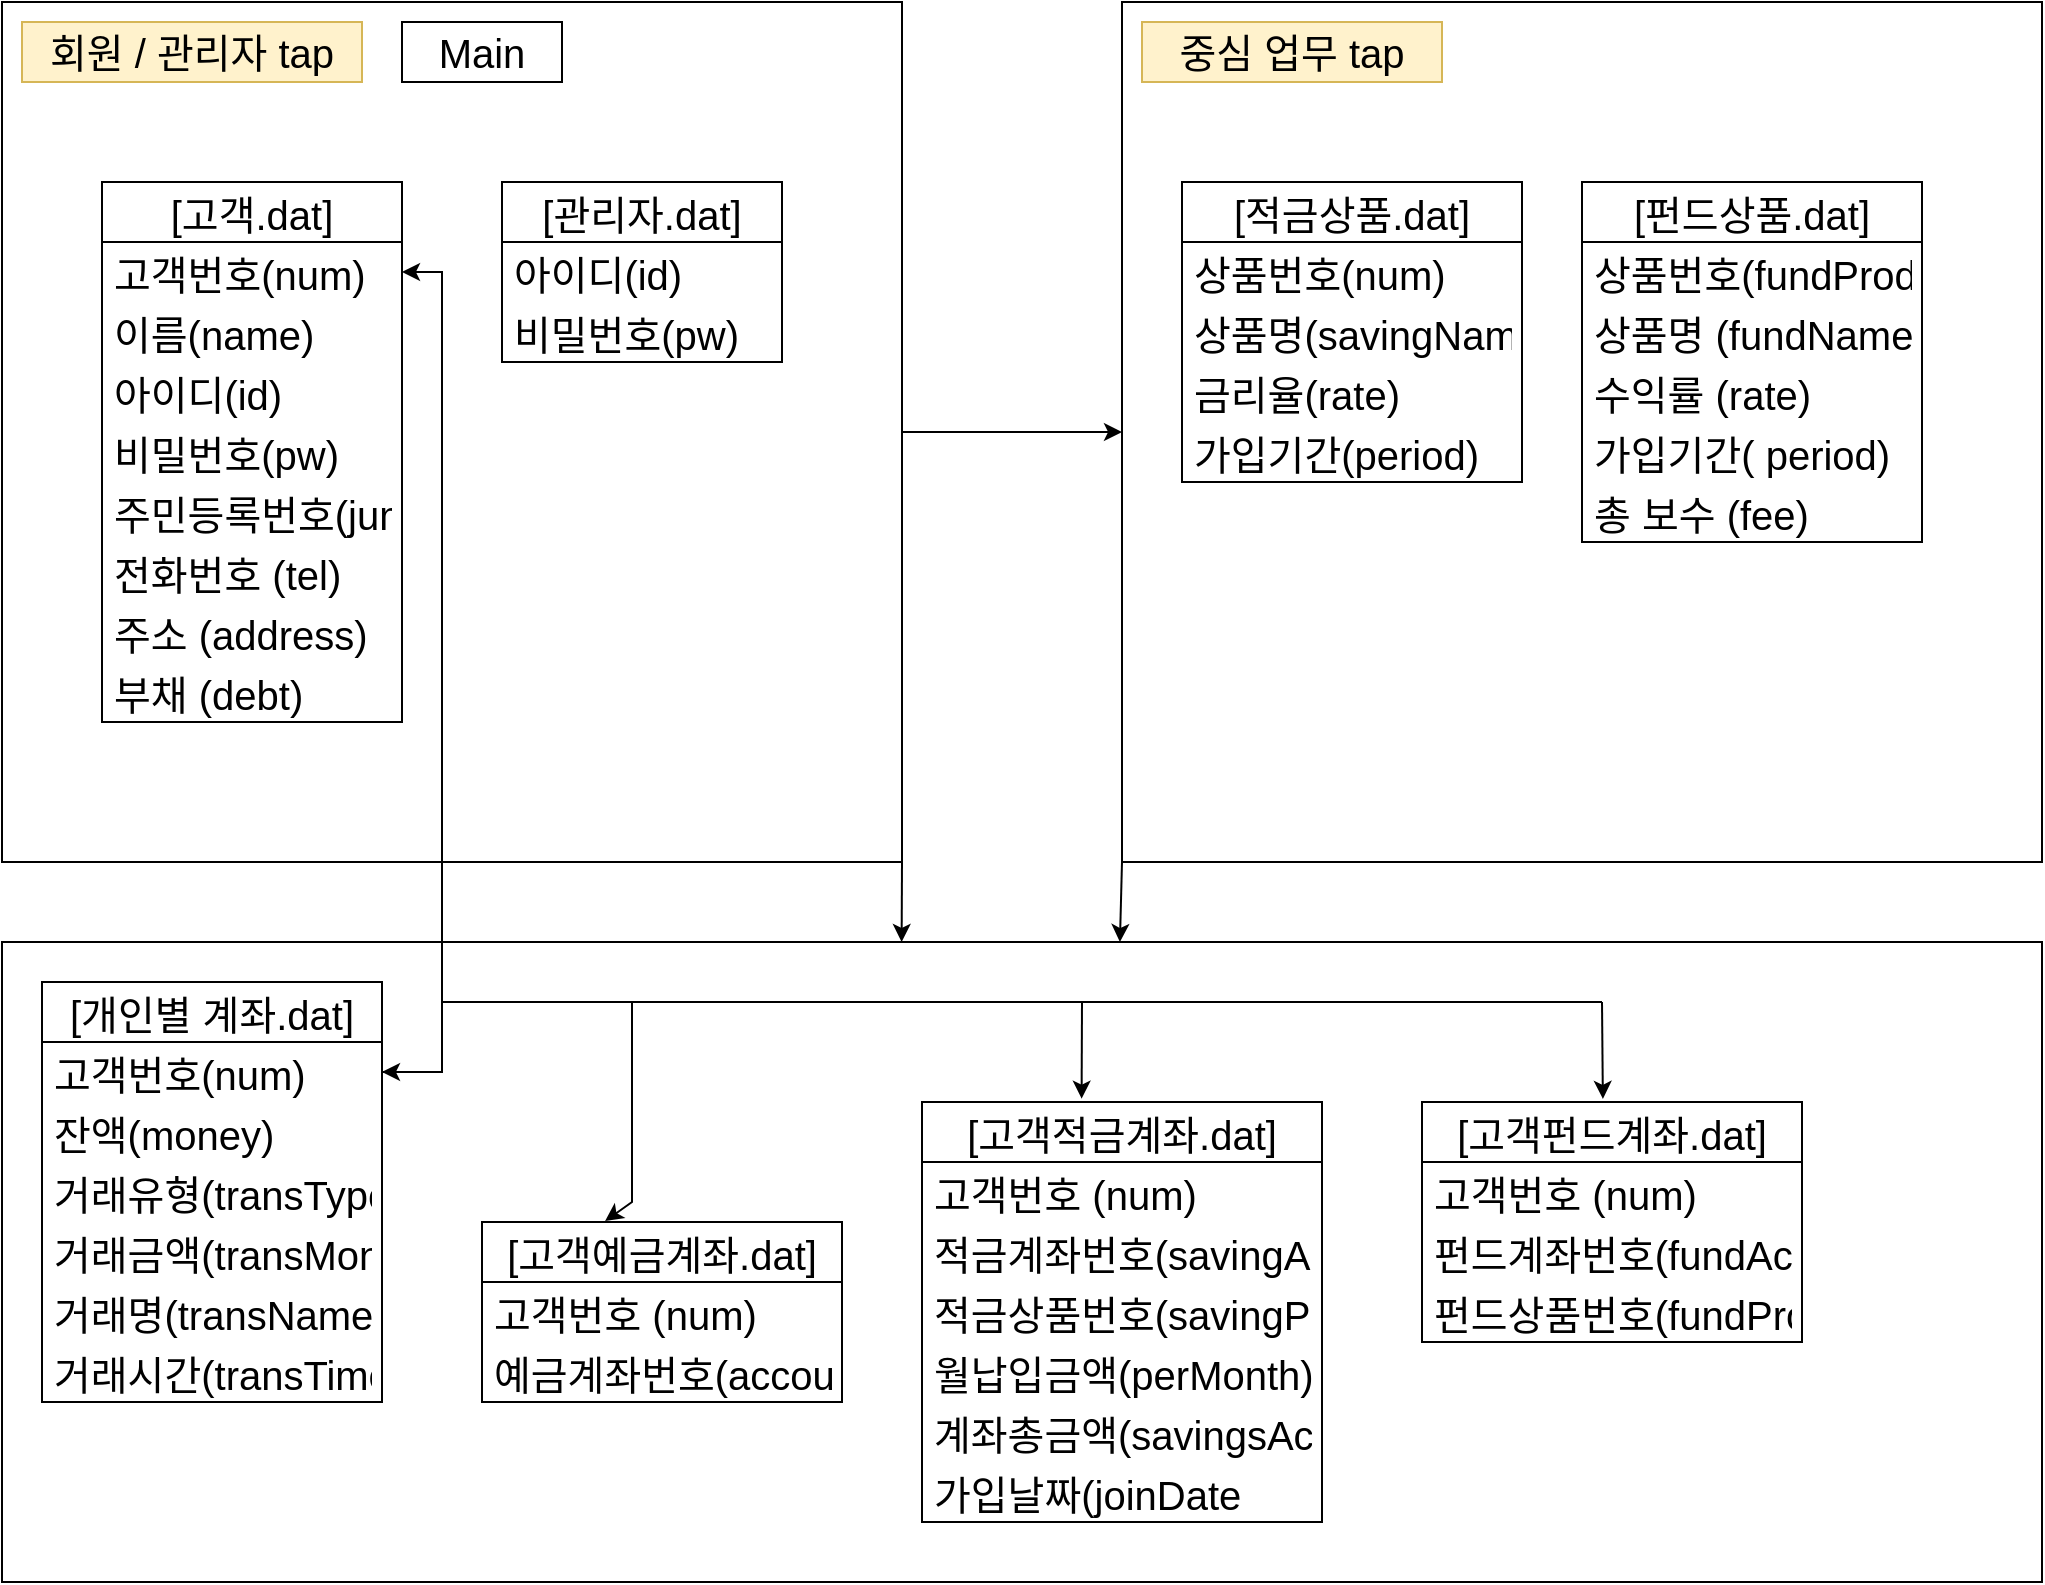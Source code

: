<mxfile version="16.2.7" type="google"><diagram id="c8Rtevm30Wm60MIuRb1-" name="Page-1"><mxGraphModel dx="1614" dy="939" grid="1" gridSize="10" guides="1" tooltips="1" connect="1" arrows="1" fold="1" page="1" pageScale="1" pageWidth="1600" pageHeight="900" math="0" shadow="0"><root><mxCell id="0"/><mxCell id="1" parent="0"/><mxCell id="PKqNennW9rr0nQ8M2Zh8-2" style="edgeStyle=orthogonalEdgeStyle;rounded=0;orthogonalLoop=1;jettySize=auto;html=1;entryX=0;entryY=0.5;entryDx=0;entryDy=0;fontSize=20;" parent="1" source="3FXXUth3fN6K4UcuscYr-1" target="3FXXUth3fN6K4UcuscYr-16" edge="1"><mxGeometry relative="1" as="geometry"/></mxCell><mxCell id="3FXXUth3fN6K4UcuscYr-1" value="" style="rounded=0;whiteSpace=wrap;html=1;fontSize=20;" parent="1" vertex="1"><mxGeometry x="110" y="100" width="450" height="430" as="geometry"/></mxCell><mxCell id="3FXXUth3fN6K4UcuscYr-2" value="[고객.dat]" style="swimlane;fontStyle=0;childLayout=stackLayout;horizontal=1;startSize=30;horizontalStack=0;resizeParent=1;resizeParentMax=0;resizeLast=0;collapsible=1;marginBottom=0;fontSize=20;" parent="1" vertex="1"><mxGeometry x="160" y="190" width="150" height="270" as="geometry"><mxRectangle x="130" y="120" width="80" height="30" as="alternateBounds"/></mxGeometry></mxCell><mxCell id="2JBThtPWfpSF671pRo0i-16" value="고객번호(num)" style="text;strokeColor=none;fillColor=none;align=left;verticalAlign=middle;spacingLeft=4;spacingRight=4;overflow=hidden;points=[[0,0.5],[1,0.5]];portConstraint=eastwest;rotatable=0;fontSize=20;" parent="3FXXUth3fN6K4UcuscYr-2" vertex="1"><mxGeometry y="30" width="150" height="30" as="geometry"/></mxCell><mxCell id="3FXXUth3fN6K4UcuscYr-3" value="이름(name)" style="text;strokeColor=none;fillColor=none;align=left;verticalAlign=middle;spacingLeft=4;spacingRight=4;overflow=hidden;points=[[0,0.5],[1,0.5]];portConstraint=eastwest;rotatable=0;fontSize=20;" parent="3FXXUth3fN6K4UcuscYr-2" vertex="1"><mxGeometry y="60" width="150" height="30" as="geometry"/></mxCell><mxCell id="3FXXUth3fN6K4UcuscYr-4" value="아이디(id)" style="text;strokeColor=none;fillColor=none;align=left;verticalAlign=middle;spacingLeft=4;spacingRight=4;overflow=hidden;points=[[0,0.5],[1,0.5]];portConstraint=eastwest;rotatable=0;fontSize=20;" parent="3FXXUth3fN6K4UcuscYr-2" vertex="1"><mxGeometry y="90" width="150" height="30" as="geometry"/></mxCell><mxCell id="3FXXUth3fN6K4UcuscYr-5" value="비밀번호(pw)" style="text;strokeColor=none;fillColor=none;align=left;verticalAlign=middle;spacingLeft=4;spacingRight=4;overflow=hidden;points=[[0,0.5],[1,0.5]];portConstraint=eastwest;rotatable=0;fontSize=20;" parent="3FXXUth3fN6K4UcuscYr-2" vertex="1"><mxGeometry y="120" width="150" height="30" as="geometry"/></mxCell><mxCell id="3FXXUth3fN6K4UcuscYr-7" value="주민등록번호(jumin)" style="text;strokeColor=none;fillColor=none;align=left;verticalAlign=middle;spacingLeft=4;spacingRight=4;overflow=hidden;points=[[0,0.5],[1,0.5]];portConstraint=eastwest;rotatable=0;fontSize=20;" parent="3FXXUth3fN6K4UcuscYr-2" vertex="1"><mxGeometry y="150" width="150" height="30" as="geometry"/></mxCell><mxCell id="3FXXUth3fN6K4UcuscYr-8" value="전화번호 (tel)" style="text;strokeColor=none;fillColor=none;align=left;verticalAlign=middle;spacingLeft=4;spacingRight=4;overflow=hidden;points=[[0,0.5],[1,0.5]];portConstraint=eastwest;rotatable=0;fontSize=20;" parent="3FXXUth3fN6K4UcuscYr-2" vertex="1"><mxGeometry y="180" width="150" height="30" as="geometry"/></mxCell><mxCell id="3FXXUth3fN6K4UcuscYr-9" value="주소 (address)" style="text;strokeColor=none;fillColor=none;align=left;verticalAlign=middle;spacingLeft=4;spacingRight=4;overflow=hidden;points=[[0,0.5],[1,0.5]];portConstraint=eastwest;rotatable=0;fontSize=20;" parent="3FXXUth3fN6K4UcuscYr-2" vertex="1"><mxGeometry y="210" width="150" height="30" as="geometry"/></mxCell><mxCell id="3FXXUth3fN6K4UcuscYr-10" value="부채 (debt)" style="text;strokeColor=none;fillColor=none;align=left;verticalAlign=middle;spacingLeft=4;spacingRight=4;overflow=hidden;points=[[0,0.5],[1,0.5]];portConstraint=eastwest;rotatable=0;fontSize=20;" parent="3FXXUth3fN6K4UcuscYr-2" vertex="1"><mxGeometry y="240" width="150" height="30" as="geometry"/></mxCell><mxCell id="3FXXUth3fN6K4UcuscYr-11" value="회원 / 관리자 tap" style="rounded=0;whiteSpace=wrap;html=1;fontSize=20;fillColor=#fff2cc;strokeColor=#d6b656;" parent="1" vertex="1"><mxGeometry x="120" y="110" width="170" height="30" as="geometry"/></mxCell><mxCell id="3FXXUth3fN6K4UcuscYr-12" value="[관리자.dat]" style="swimlane;fontStyle=0;childLayout=stackLayout;horizontal=1;startSize=30;horizontalStack=0;resizeParent=1;resizeParentMax=0;resizeLast=0;collapsible=1;marginBottom=0;fontSize=20;" parent="1" vertex="1"><mxGeometry x="360" y="190" width="140" height="90" as="geometry"/></mxCell><mxCell id="3FXXUth3fN6K4UcuscYr-14" value="아이디(id)" style="text;strokeColor=none;fillColor=none;align=left;verticalAlign=middle;spacingLeft=4;spacingRight=4;overflow=hidden;points=[[0,0.5],[1,0.5]];portConstraint=eastwest;rotatable=0;fontSize=20;" parent="3FXXUth3fN6K4UcuscYr-12" vertex="1"><mxGeometry y="30" width="140" height="30" as="geometry"/></mxCell><mxCell id="3FXXUth3fN6K4UcuscYr-15" value="비밀번호(pw)" style="text;strokeColor=none;fillColor=none;align=left;verticalAlign=middle;spacingLeft=4;spacingRight=4;overflow=hidden;points=[[0,0.5],[1,0.5]];portConstraint=eastwest;rotatable=0;fontSize=20;" parent="3FXXUth3fN6K4UcuscYr-12" vertex="1"><mxGeometry y="60" width="140" height="30" as="geometry"/></mxCell><mxCell id="2JBThtPWfpSF671pRo0i-15" value="" style="edgeStyle=none;rounded=0;orthogonalLoop=1;jettySize=auto;html=1;exitX=0;exitY=1;exitDx=0;exitDy=0;entryX=0.548;entryY=0;entryDx=0;entryDy=0;entryPerimeter=0;fontSize=20;" parent="1" source="3FXXUth3fN6K4UcuscYr-16" target="3FXXUth3fN6K4UcuscYr-27" edge="1"><mxGeometry relative="1" as="geometry"/></mxCell><mxCell id="3FXXUth3fN6K4UcuscYr-16" value="" style="rounded=0;whiteSpace=wrap;html=1;fontSize=20;" parent="1" vertex="1"><mxGeometry x="670" y="100" width="460" height="430" as="geometry"/></mxCell><mxCell id="3FXXUth3fN6K4UcuscYr-17" value="[적금상품.dat]" style="swimlane;fontStyle=0;childLayout=stackLayout;horizontal=1;startSize=30;horizontalStack=0;resizeParent=1;resizeParentMax=0;resizeLast=0;collapsible=1;marginBottom=0;fontSize=20;" parent="1" vertex="1"><mxGeometry x="700" y="190" width="170" height="150" as="geometry"/></mxCell><mxCell id="5YI1JZlAYASLdTXjgeff-20" value="상품번호(num)" style="text;strokeColor=none;fillColor=none;align=left;verticalAlign=middle;spacingLeft=4;spacingRight=4;overflow=hidden;points=[[0,0.5],[1,0.5]];portConstraint=eastwest;rotatable=0;fontSize=20;" parent="3FXXUth3fN6K4UcuscYr-17" vertex="1"><mxGeometry y="30" width="170" height="30" as="geometry"/></mxCell><mxCell id="3FXXUth3fN6K4UcuscYr-18" value="상품명(savingName)" style="text;strokeColor=none;fillColor=none;align=left;verticalAlign=middle;spacingLeft=4;spacingRight=4;overflow=hidden;points=[[0,0.5],[1,0.5]];portConstraint=eastwest;rotatable=0;fontSize=20;" parent="3FXXUth3fN6K4UcuscYr-17" vertex="1"><mxGeometry y="60" width="170" height="30" as="geometry"/></mxCell><mxCell id="3FXXUth3fN6K4UcuscYr-19" value="금리율(rate)" style="text;strokeColor=none;fillColor=none;align=left;verticalAlign=middle;spacingLeft=4;spacingRight=4;overflow=hidden;points=[[0,0.5],[1,0.5]];portConstraint=eastwest;rotatable=0;fontSize=20;" parent="3FXXUth3fN6K4UcuscYr-17" vertex="1"><mxGeometry y="90" width="170" height="30" as="geometry"/></mxCell><mxCell id="3FXXUth3fN6K4UcuscYr-20" value="가입기간(period)" style="text;strokeColor=none;fillColor=none;align=left;verticalAlign=middle;spacingLeft=4;spacingRight=4;overflow=hidden;points=[[0,0.5],[1,0.5]];portConstraint=eastwest;rotatable=0;fontSize=20;" parent="3FXXUth3fN6K4UcuscYr-17" vertex="1"><mxGeometry y="120" width="170" height="30" as="geometry"/></mxCell><mxCell id="3FXXUth3fN6K4UcuscYr-21" value="중심 업무 tap" style="rounded=0;whiteSpace=wrap;html=1;fontSize=20;fillColor=#fff2cc;strokeColor=#d6b656;" parent="1" vertex="1"><mxGeometry x="680" y="110" width="150" height="30" as="geometry"/></mxCell><mxCell id="3FXXUth3fN6K4UcuscYr-22" value="[펀드상품.dat]" style="swimlane;fontStyle=0;childLayout=stackLayout;horizontal=1;startSize=30;horizontalStack=0;resizeParent=1;resizeParentMax=0;resizeLast=0;collapsible=1;marginBottom=0;fontSize=20;" parent="1" vertex="1"><mxGeometry x="900" y="190" width="170" height="180" as="geometry"/></mxCell><mxCell id="5YI1JZlAYASLdTXjgeff-21" value="상품번호(fundProductName)" style="text;strokeColor=none;fillColor=none;align=left;verticalAlign=middle;spacingLeft=4;spacingRight=4;overflow=hidden;points=[[0,0.5],[1,0.5]];portConstraint=eastwest;rotatable=0;fontSize=20;" parent="3FXXUth3fN6K4UcuscYr-22" vertex="1"><mxGeometry y="30" width="170" height="30" as="geometry"/></mxCell><mxCell id="3FXXUth3fN6K4UcuscYr-23" value="상품명 (fundName)" style="text;strokeColor=none;fillColor=none;align=left;verticalAlign=middle;spacingLeft=4;spacingRight=4;overflow=hidden;points=[[0,0.5],[1,0.5]];portConstraint=eastwest;rotatable=0;fontSize=20;" parent="3FXXUth3fN6K4UcuscYr-22" vertex="1"><mxGeometry y="60" width="170" height="30" as="geometry"/></mxCell><mxCell id="3FXXUth3fN6K4UcuscYr-24" value="수익률 (rate)" style="text;strokeColor=none;fillColor=none;align=left;verticalAlign=middle;spacingLeft=4;spacingRight=4;overflow=hidden;points=[[0,0.5],[1,0.5]];portConstraint=eastwest;rotatable=0;fontSize=20;" parent="3FXXUth3fN6K4UcuscYr-22" vertex="1"><mxGeometry y="90" width="170" height="30" as="geometry"/></mxCell><mxCell id="3FXXUth3fN6K4UcuscYr-25" value="가입기간( period)" style="text;strokeColor=none;fillColor=none;align=left;verticalAlign=middle;spacingLeft=4;spacingRight=4;overflow=hidden;points=[[0,0.5],[1,0.5]];portConstraint=eastwest;rotatable=0;fontSize=20;" parent="3FXXUth3fN6K4UcuscYr-22" vertex="1"><mxGeometry y="120" width="170" height="30" as="geometry"/></mxCell><mxCell id="3FXXUth3fN6K4UcuscYr-26" value="총 보수 (fee)" style="text;strokeColor=none;fillColor=none;align=left;verticalAlign=middle;spacingLeft=4;spacingRight=4;overflow=hidden;points=[[0,0.5],[1,0.5]];portConstraint=eastwest;rotatable=0;fontSize=20;" parent="3FXXUth3fN6K4UcuscYr-22" vertex="1"><mxGeometry y="150" width="170" height="30" as="geometry"/></mxCell><mxCell id="3FXXUth3fN6K4UcuscYr-27" value="" style="rounded=0;whiteSpace=wrap;html=1;fontSize=20;" parent="1" vertex="1"><mxGeometry x="110" y="570" width="1020" height="320" as="geometry"/></mxCell><mxCell id="3FXXUth3fN6K4UcuscYr-28" value="[개인별 계좌.dat]" style="swimlane;fontStyle=0;childLayout=stackLayout;horizontal=1;startSize=30;horizontalStack=0;resizeParent=1;resizeParentMax=0;resizeLast=0;collapsible=1;marginBottom=0;fontSize=20;" parent="1" vertex="1"><mxGeometry x="130" y="590" width="170" height="210" as="geometry"/></mxCell><mxCell id="3FXXUth3fN6K4UcuscYr-29" value="고객번호(num)" style="text;strokeColor=none;fillColor=none;align=left;verticalAlign=middle;spacingLeft=4;spacingRight=4;overflow=hidden;points=[[0,0.5],[1,0.5]];portConstraint=eastwest;rotatable=0;fontSize=20;" parent="3FXXUth3fN6K4UcuscYr-28" vertex="1"><mxGeometry y="30" width="170" height="30" as="geometry"/></mxCell><mxCell id="3FXXUth3fN6K4UcuscYr-30" value="잔액(money)" style="text;strokeColor=none;fillColor=none;align=left;verticalAlign=middle;spacingLeft=4;spacingRight=4;overflow=hidden;points=[[0,0.5],[1,0.5]];portConstraint=eastwest;rotatable=0;fontSize=20;" parent="3FXXUth3fN6K4UcuscYr-28" vertex="1"><mxGeometry y="60" width="170" height="30" as="geometry"/></mxCell><mxCell id="3FXXUth3fN6K4UcuscYr-31" value="거래유형(transType)" style="text;strokeColor=none;fillColor=none;align=left;verticalAlign=middle;spacingLeft=4;spacingRight=4;overflow=hidden;points=[[0,0.5],[1,0.5]];portConstraint=eastwest;rotatable=0;fontSize=20;" parent="3FXXUth3fN6K4UcuscYr-28" vertex="1"><mxGeometry y="90" width="170" height="30" as="geometry"/></mxCell><mxCell id="3FXXUth3fN6K4UcuscYr-34" value="거래금액(transMoney)" style="text;strokeColor=none;fillColor=none;align=left;verticalAlign=middle;spacingLeft=4;spacingRight=4;overflow=hidden;points=[[0,0.5],[1,0.5]];portConstraint=eastwest;rotatable=0;fontSize=20;" parent="3FXXUth3fN6K4UcuscYr-28" vertex="1"><mxGeometry y="120" width="170" height="30" as="geometry"/></mxCell><mxCell id="3FXXUth3fN6K4UcuscYr-33" value="거래명(transName)" style="text;strokeColor=none;fillColor=none;align=left;verticalAlign=middle;spacingLeft=4;spacingRight=4;overflow=hidden;points=[[0,0.5],[1,0.5]];portConstraint=eastwest;rotatable=0;fontSize=20;" parent="3FXXUth3fN6K4UcuscYr-28" vertex="1"><mxGeometry y="150" width="170" height="30" as="geometry"/></mxCell><mxCell id="3FXXUth3fN6K4UcuscYr-32" value="거래시간(transTime)" style="text;strokeColor=none;fillColor=none;align=left;verticalAlign=middle;spacingLeft=4;spacingRight=4;overflow=hidden;points=[[0,0.5],[1,0.5]];portConstraint=eastwest;rotatable=0;fontSize=20;" parent="3FXXUth3fN6K4UcuscYr-28" vertex="1"><mxGeometry y="180" width="170" height="30" as="geometry"/></mxCell><mxCell id="PKqNennW9rr0nQ8M2Zh8-19" value="" style="endArrow=classic;html=1;rounded=0;exitX=1;exitY=1;exitDx=0;exitDy=0;entryX=0.441;entryY=0;entryDx=0;entryDy=0;entryPerimeter=0;fontSize=20;" parent="1" source="3FXXUth3fN6K4UcuscYr-1" target="3FXXUth3fN6K4UcuscYr-27" edge="1"><mxGeometry width="50" height="50" relative="1" as="geometry"><mxPoint x="350" y="530" as="sourcePoint"/><mxPoint x="400" y="480" as="targetPoint"/></mxGeometry></mxCell><mxCell id="2JBThtPWfpSF671pRo0i-1" value="[고객예금계좌.dat]" style="swimlane;fontStyle=0;childLayout=stackLayout;horizontal=1;startSize=30;horizontalStack=0;resizeParent=1;resizeParentMax=0;resizeLast=0;collapsible=1;marginBottom=0;fontSize=20;" parent="1" vertex="1"><mxGeometry x="350" y="710" width="180" height="90" as="geometry"/></mxCell><mxCell id="2JBThtPWfpSF671pRo0i-2" value="고객번호 (num)" style="text;strokeColor=none;fillColor=none;align=left;verticalAlign=middle;spacingLeft=4;spacingRight=4;overflow=hidden;points=[[0,0.5],[1,0.5]];portConstraint=eastwest;rotatable=0;fontSize=20;" parent="2JBThtPWfpSF671pRo0i-1" vertex="1"><mxGeometry y="30" width="180" height="30" as="geometry"/></mxCell><mxCell id="2JBThtPWfpSF671pRo0i-3" value="예금계좌번호(account)" style="text;strokeColor=none;fillColor=none;align=left;verticalAlign=middle;spacingLeft=4;spacingRight=4;overflow=hidden;points=[[0,0.5],[1,0.5]];portConstraint=eastwest;rotatable=0;fontSize=20;" parent="2JBThtPWfpSF671pRo0i-1" vertex="1"><mxGeometry y="60" width="180" height="30" as="geometry"/></mxCell><mxCell id="2JBThtPWfpSF671pRo0i-4" value="[고객적금계좌.dat]" style="swimlane;fontStyle=0;childLayout=stackLayout;horizontal=1;startSize=30;horizontalStack=0;resizeParent=1;resizeParentMax=0;resizeLast=0;collapsible=1;marginBottom=0;fontSize=20;" parent="1" vertex="1"><mxGeometry x="570" y="650" width="200" height="210" as="geometry"/></mxCell><mxCell id="2JBThtPWfpSF671pRo0i-5" value="고객번호 (num)" style="text;strokeColor=none;fillColor=none;align=left;verticalAlign=middle;spacingLeft=4;spacingRight=4;overflow=hidden;points=[[0,0.5],[1,0.5]];portConstraint=eastwest;rotatable=0;fontSize=20;" parent="2JBThtPWfpSF671pRo0i-4" vertex="1"><mxGeometry y="30" width="200" height="30" as="geometry"/></mxCell><mxCell id="2JBThtPWfpSF671pRo0i-6" value="적금계좌번호(savingAccount)" style="text;strokeColor=none;fillColor=none;align=left;verticalAlign=middle;spacingLeft=4;spacingRight=4;overflow=hidden;points=[[0,0.5],[1,0.5]];portConstraint=eastwest;rotatable=0;fontSize=20;" parent="2JBThtPWfpSF671pRo0i-4" vertex="1"><mxGeometry y="60" width="200" height="30" as="geometry"/></mxCell><mxCell id="2JBThtPWfpSF671pRo0i-13" value="적금상품번호(savingProductNum)" style="text;strokeColor=none;fillColor=none;align=left;verticalAlign=middle;spacingLeft=4;spacingRight=4;overflow=hidden;points=[[0,0.5],[1,0.5]];portConstraint=eastwest;rotatable=0;fontSize=20;" parent="2JBThtPWfpSF671pRo0i-4" vertex="1"><mxGeometry y="90" width="200" height="30" as="geometry"/></mxCell><mxCell id="B0dEjlf2mzZocKKiJhQh-2" value="월납입금액(perMonth)" style="text;strokeColor=none;fillColor=none;align=left;verticalAlign=middle;spacingLeft=4;spacingRight=4;overflow=hidden;points=[[0,0.5],[1,0.5]];portConstraint=eastwest;rotatable=0;fontSize=20;" parent="2JBThtPWfpSF671pRo0i-4" vertex="1"><mxGeometry y="120" width="200" height="30" as="geometry"/></mxCell><mxCell id="B0dEjlf2mzZocKKiJhQh-1" value="계좌총금액(savingsAccountSum)" style="text;strokeColor=none;fillColor=none;align=left;verticalAlign=middle;spacingLeft=4;spacingRight=4;overflow=hidden;points=[[0,0.5],[1,0.5]];portConstraint=eastwest;rotatable=0;fontSize=20;" parent="2JBThtPWfpSF671pRo0i-4" vertex="1"><mxGeometry y="150" width="200" height="30" as="geometry"/></mxCell><mxCell id="B0dEjlf2mzZocKKiJhQh-3" value="가입날짜(joinDate" style="text;strokeColor=none;fillColor=none;align=left;verticalAlign=middle;spacingLeft=4;spacingRight=4;overflow=hidden;points=[[0,0.5],[1,0.5]];portConstraint=eastwest;rotatable=0;fontSize=20;" parent="2JBThtPWfpSF671pRo0i-4" vertex="1"><mxGeometry y="180" width="200" height="30" as="geometry"/></mxCell><mxCell id="2JBThtPWfpSF671pRo0i-7" value="[고객펀드계좌.dat]" style="swimlane;fontStyle=0;childLayout=stackLayout;horizontal=1;startSize=30;horizontalStack=0;resizeParent=1;resizeParentMax=0;resizeLast=0;collapsible=1;marginBottom=0;fontSize=20;" parent="1" vertex="1"><mxGeometry x="820" y="650" width="190" height="120" as="geometry"/></mxCell><mxCell id="2JBThtPWfpSF671pRo0i-8" value="고객번호 (num)" style="text;strokeColor=none;fillColor=none;align=left;verticalAlign=middle;spacingLeft=4;spacingRight=4;overflow=hidden;points=[[0,0.5],[1,0.5]];portConstraint=eastwest;rotatable=0;fontSize=20;" parent="2JBThtPWfpSF671pRo0i-7" vertex="1"><mxGeometry y="30" width="190" height="30" as="geometry"/></mxCell><mxCell id="2JBThtPWfpSF671pRo0i-9" value="펀드계좌번호(fundAccount)" style="text;strokeColor=none;fillColor=none;align=left;verticalAlign=middle;spacingLeft=4;spacingRight=4;overflow=hidden;points=[[0,0.5],[1,0.5]];portConstraint=eastwest;rotatable=0;fontSize=20;" parent="2JBThtPWfpSF671pRo0i-7" vertex="1"><mxGeometry y="60" width="190" height="30" as="geometry"/></mxCell><mxCell id="2JBThtPWfpSF671pRo0i-14" value="펀드상품번호(fundProductNum)" style="text;strokeColor=none;fillColor=none;align=left;verticalAlign=middle;spacingLeft=4;spacingRight=4;overflow=hidden;points=[[0,0.5],[1,0.5]];portConstraint=eastwest;rotatable=0;fontSize=20;" parent="2JBThtPWfpSF671pRo0i-7" vertex="1"><mxGeometry y="90" width="190" height="30" as="geometry"/></mxCell><mxCell id="OqFaXSYNvyLOfeI8PxMJ-1" value="Main" style="rounded=0;whiteSpace=wrap;html=1;fontSize=20;" parent="1" vertex="1"><mxGeometry x="310" y="110" width="80" height="30" as="geometry"/></mxCell><mxCell id="5YI1JZlAYASLdTXjgeff-4" style="edgeStyle=orthogonalEdgeStyle;rounded=0;orthogonalLoop=1;jettySize=auto;html=1;entryX=1;entryY=0.5;entryDx=0;entryDy=0;fontSize=20;" parent="1" source="3FXXUth3fN6K4UcuscYr-29" target="2JBThtPWfpSF671pRo0i-16" edge="1"><mxGeometry relative="1" as="geometry"/></mxCell><mxCell id="5YI1JZlAYASLdTXjgeff-8" value="" style="endArrow=classic;html=1;rounded=0;fontSize=20;" parent="1" edge="1"><mxGeometry width="50" height="50" relative="1" as="geometry"><mxPoint x="320" y="635" as="sourcePoint"/><mxPoint x="300" y="635" as="targetPoint"/></mxGeometry></mxCell><mxCell id="5YI1JZlAYASLdTXjgeff-10" value="" style="endArrow=none;html=1;rounded=0;fontSize=20;" parent="1" edge="1"><mxGeometry width="50" height="50" relative="1" as="geometry"><mxPoint x="330" y="600" as="sourcePoint"/><mxPoint x="910" y="600" as="targetPoint"/></mxGeometry></mxCell><mxCell id="5YI1JZlAYASLdTXjgeff-11" value="" style="endArrow=classic;html=1;rounded=0;entryX=0.342;entryY=-0.005;entryDx=0;entryDy=0;entryPerimeter=0;fontSize=20;" parent="1" target="2JBThtPWfpSF671pRo0i-1" edge="1"><mxGeometry width="50" height="50" relative="1" as="geometry"><mxPoint x="425" y="600" as="sourcePoint"/><mxPoint x="475" y="580" as="targetPoint"/><Array as="points"><mxPoint x="425" y="700"/></Array></mxGeometry></mxCell><mxCell id="5YI1JZlAYASLdTXjgeff-12" value="" style="endArrow=classic;html=1;rounded=0;entryX=0.476;entryY=-0.013;entryDx=0;entryDy=0;entryPerimeter=0;fontSize=20;" parent="1" target="2JBThtPWfpSF671pRo0i-7" edge="1"><mxGeometry width="50" height="50" relative="1" as="geometry"><mxPoint x="910" y="600" as="sourcePoint"/><mxPoint x="960" y="580" as="targetPoint"/></mxGeometry></mxCell><mxCell id="5YI1JZlAYASLdTXjgeff-13" value="" style="endArrow=classic;html=1;rounded=0;entryX=0.399;entryY=-0.008;entryDx=0;entryDy=0;entryPerimeter=0;fontSize=20;" parent="1" target="2JBThtPWfpSF671pRo0i-4" edge="1"><mxGeometry width="50" height="50" relative="1" as="geometry"><mxPoint x="650" y="600" as="sourcePoint"/><mxPoint x="700" y="580" as="targetPoint"/></mxGeometry></mxCell></root></mxGraphModel></diagram></mxfile>